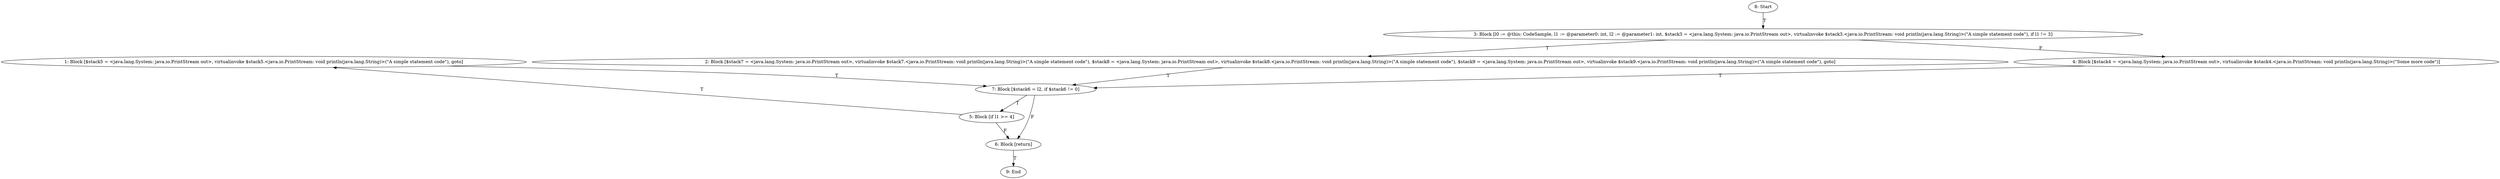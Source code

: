 strict digraph G {
  1 [ label="1: Block [$stack5 = <java.lang.System: java.io.PrintStream out>, virtualinvoke $stack5.<java.io.PrintStream: void println(java.lang.String)>(\"A simple statement code\"), goto]" ];
  2 [ label="2: Block [$stack7 = <java.lang.System: java.io.PrintStream out>, virtualinvoke $stack7.<java.io.PrintStream: void println(java.lang.String)>(\"A simple statement code\"), $stack8 = <java.lang.System: java.io.PrintStream out>, virtualinvoke $stack8.<java.io.PrintStream: void println(java.lang.String)>(\"A simple statement code\"), $stack9 = <java.lang.System: java.io.PrintStream out>, virtualinvoke $stack9.<java.io.PrintStream: void println(java.lang.String)>(\"A simple statement code\"), goto]" ];
  3 [ label="3: Block [l0 := @this: CodeSample, l1 := @parameter0: int, l2 := @parameter1: int, $stack3 = <java.lang.System: java.io.PrintStream out>, virtualinvoke $stack3.<java.io.PrintStream: void println(java.lang.String)>(\"A simple statement code\"), if l1 != 3]" ];
  4 [ label="4: Block [$stack4 = <java.lang.System: java.io.PrintStream out>, virtualinvoke $stack4.<java.io.PrintStream: void println(java.lang.String)>(\"Some more code\")]" ];
  5 [ label="5: Block [if l1 >= 4]" ];
  6 [ label="6: Block [return]" ];
  7 [ label="7: Block [$stack6 = l2, if $stack6 != 0]" ];
  8 [ label="8: Start" ];
  9 [ label="9: End" ];
  1 -> 7 [ label="T" ];
  2 -> 7 [ label="T" ];
  3 -> 4 [ label="F" ];
  3 -> 2 [ label="T" ];
  4 -> 7 [ label="T" ];
  5 -> 6 [ label="F" ];
  5 -> 1 [ label="T" ];
  7 -> 6 [ label="F" ];
  7 -> 5 [ label="T" ];
  8 -> 3 [ label="T" ];
  6 -> 9 [ label="T" ];
}
